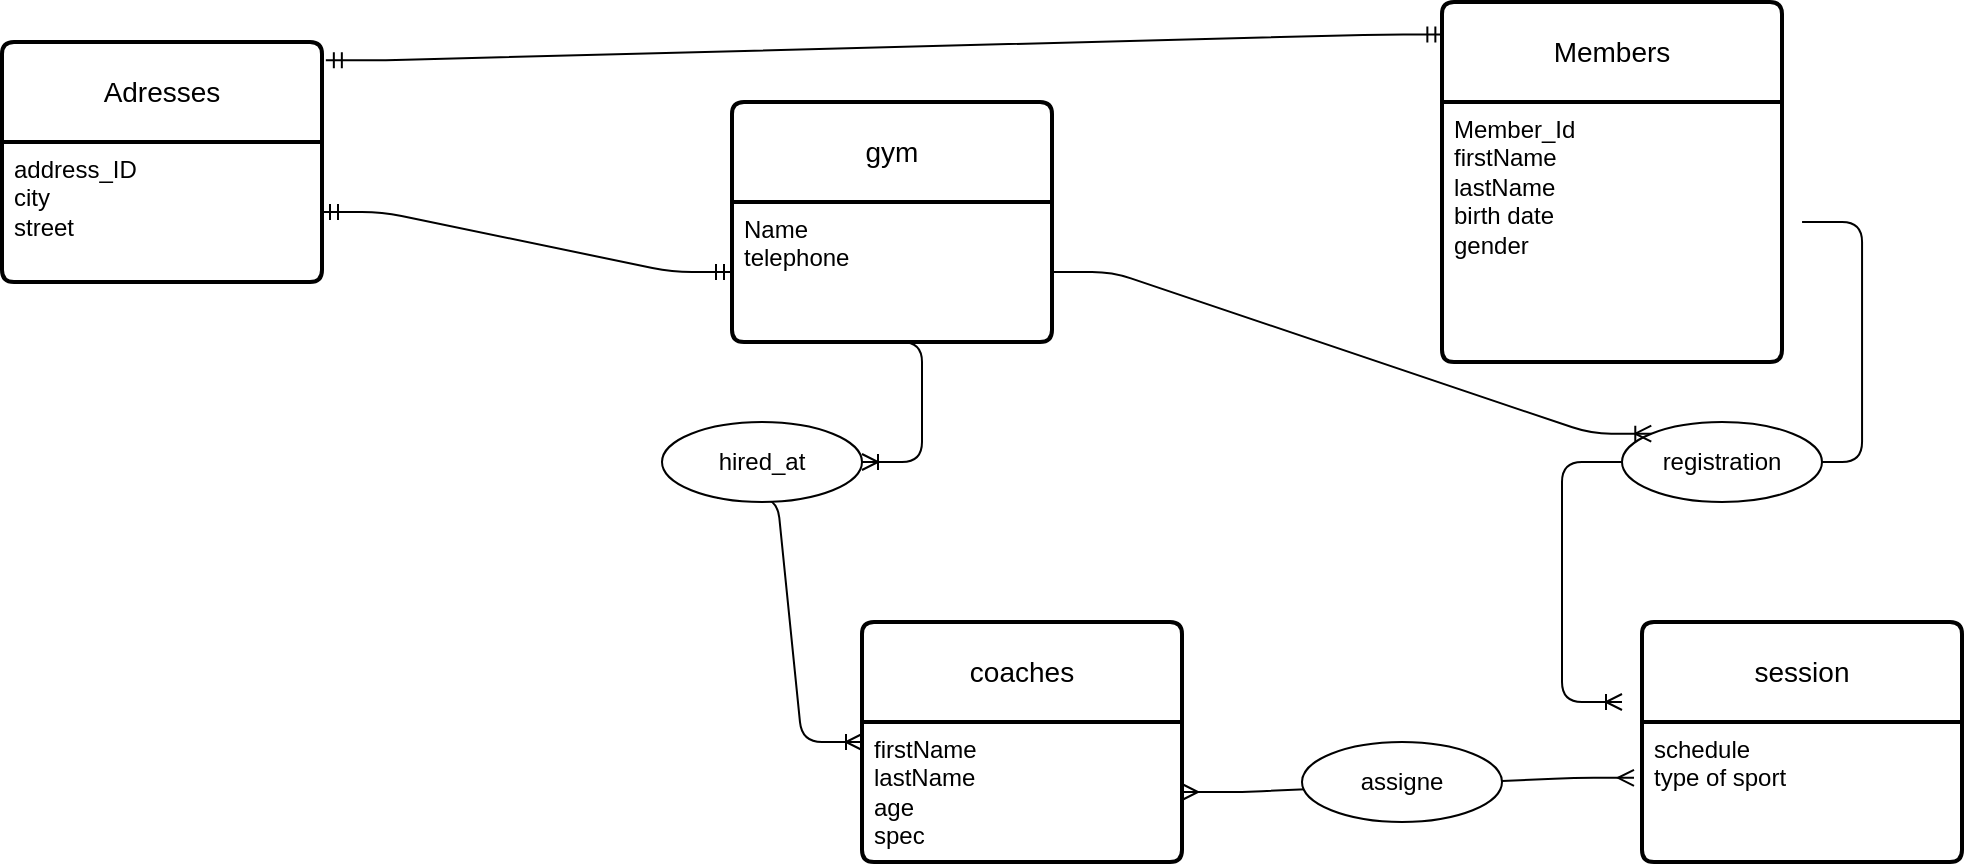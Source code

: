 <mxfile>
    <diagram id="Q6YxJFcCoJ52kfqKmuPy" name="Page-1">
        <mxGraphModel dx="1311" dy="585" grid="1" gridSize="10" guides="1" tooltips="1" connect="1" arrows="1" fold="1" page="1" pageScale="1" pageWidth="850" pageHeight="1100" math="0" shadow="0">
            <root>
                <mxCell id="0"/>
                <mxCell id="1" parent="0"/>
                <mxCell id="5" value="session" style="swimlane;childLayout=stackLayout;horizontal=1;startSize=50;horizontalStack=0;rounded=1;fontSize=14;fontStyle=0;strokeWidth=2;resizeParent=0;resizeLast=1;shadow=0;dashed=0;align=center;arcSize=4;whiteSpace=wrap;html=1;" vertex="1" parent="1">
                    <mxGeometry x="880" y="330" width="160" height="120" as="geometry"/>
                </mxCell>
                <mxCell id="27" value="" style="edgeStyle=entityRelationEdgeStyle;fontSize=12;html=1;endArrow=ERoneToMany;entryX=0.998;entryY=0.188;entryDx=0;entryDy=0;entryPerimeter=0;exitX=1.059;exitY=0.462;exitDx=0;exitDy=0;exitPerimeter=0;" edge="1" parent="5" source="8">
                    <mxGeometry width="100" height="100" relative="1" as="geometry">
                        <mxPoint x="82.9" y="314.08" as="sourcePoint"/>
                        <mxPoint x="-10.0" y="40.0" as="targetPoint"/>
                        <Array as="points">
                            <mxPoint x="-109.66" y="65.56"/>
                            <mxPoint x="-29.66" y="195.56"/>
                        </Array>
                    </mxGeometry>
                </mxCell>
                <mxCell id="6" value="schedule&lt;div&gt;type of sport&lt;/div&gt;" style="align=left;strokeColor=none;fillColor=none;spacingLeft=4;fontSize=12;verticalAlign=top;resizable=0;rotatable=0;part=1;html=1;" vertex="1" parent="5">
                    <mxGeometry y="50" width="160" height="70" as="geometry"/>
                </mxCell>
                <mxCell id="7" value="Members" style="swimlane;childLayout=stackLayout;horizontal=1;startSize=50;horizontalStack=0;rounded=1;fontSize=14;fontStyle=0;strokeWidth=2;resizeParent=0;resizeLast=1;shadow=0;dashed=0;align=center;arcSize=4;whiteSpace=wrap;html=1;" vertex="1" parent="1">
                    <mxGeometry x="780" y="20" width="170" height="180" as="geometry"/>
                </mxCell>
                <mxCell id="8" value="Member_Id&lt;div&gt;firstName&lt;/div&gt;&lt;div&gt;lastName&lt;/div&gt;&lt;div&gt;birth date&lt;/div&gt;&lt;div&gt;gender&lt;/div&gt;" style="align=left;strokeColor=none;fillColor=none;spacingLeft=4;fontSize=12;verticalAlign=top;resizable=0;rotatable=0;part=1;html=1;" vertex="1" parent="7">
                    <mxGeometry y="50" width="170" height="130" as="geometry"/>
                </mxCell>
                <mxCell id="9" value="coaches" style="swimlane;childLayout=stackLayout;horizontal=1;startSize=50;horizontalStack=0;rounded=1;fontSize=14;fontStyle=0;strokeWidth=2;resizeParent=0;resizeLast=1;shadow=0;dashed=0;align=center;arcSize=4;whiteSpace=wrap;html=1;" vertex="1" parent="1">
                    <mxGeometry x="490" y="330" width="160" height="120" as="geometry"/>
                </mxCell>
                <mxCell id="10" value="firstName&lt;div&gt;lastName&lt;/div&gt;&lt;div&gt;age&lt;/div&gt;&lt;div&gt;spec&lt;/div&gt;" style="align=left;strokeColor=none;fillColor=none;spacingLeft=4;fontSize=12;verticalAlign=top;resizable=0;rotatable=0;part=1;html=1;" vertex="1" parent="9">
                    <mxGeometry y="50" width="160" height="70" as="geometry"/>
                </mxCell>
                <mxCell id="15" value="gym" style="swimlane;childLayout=stackLayout;horizontal=1;startSize=50;horizontalStack=0;rounded=1;fontSize=14;fontStyle=0;strokeWidth=2;resizeParent=0;resizeLast=1;shadow=0;dashed=0;align=center;arcSize=4;whiteSpace=wrap;html=1;" vertex="1" parent="1">
                    <mxGeometry x="425" y="70" width="160" height="120" as="geometry"/>
                </mxCell>
                <mxCell id="16" value="Name&lt;div&gt;&lt;span style=&quot;background-color: transparent;&quot;&gt;telephone&lt;/span&gt;&lt;br&gt;&lt;/div&gt;" style="align=left;strokeColor=none;fillColor=none;spacingLeft=4;fontSize=12;verticalAlign=top;resizable=0;rotatable=0;part=1;html=1;" vertex="1" parent="15">
                    <mxGeometry y="50" width="160" height="70" as="geometry"/>
                </mxCell>
                <mxCell id="23" value="Adresses" style="swimlane;childLayout=stackLayout;horizontal=1;startSize=50;horizontalStack=0;rounded=1;fontSize=14;fontStyle=0;strokeWidth=2;resizeParent=0;resizeLast=1;shadow=0;dashed=0;align=center;arcSize=4;whiteSpace=wrap;html=1;" vertex="1" parent="1">
                    <mxGeometry x="60" y="40" width="160" height="120" as="geometry"/>
                </mxCell>
                <mxCell id="24" value="&lt;div&gt;address_ID&lt;/div&gt;city&lt;div&gt;&lt;div&gt;street&lt;/div&gt;&lt;/div&gt;" style="align=left;strokeColor=none;fillColor=none;spacingLeft=4;fontSize=12;verticalAlign=top;resizable=0;rotatable=0;part=1;html=1;" vertex="1" parent="23">
                    <mxGeometry y="50" width="160" height="70" as="geometry"/>
                </mxCell>
                <mxCell id="29" value="" style="edgeStyle=entityRelationEdgeStyle;fontSize=12;html=1;endArrow=ERmany;startArrow=ERmany;entryX=-0.025;entryY=0.399;entryDx=0;entryDy=0;entryPerimeter=0;" edge="1" parent="1" source="10" target="6">
                    <mxGeometry width="100" height="100" relative="1" as="geometry">
                        <mxPoint x="660" y="420" as="sourcePoint"/>
                        <mxPoint x="760" y="320" as="targetPoint"/>
                    </mxGeometry>
                </mxCell>
                <mxCell id="30" value="registration" style="ellipse;whiteSpace=wrap;html=1;align=center;" vertex="1" parent="1">
                    <mxGeometry x="870" y="230" width="100" height="40" as="geometry"/>
                </mxCell>
                <mxCell id="31" value="assigne" style="ellipse;whiteSpace=wrap;html=1;align=center;" vertex="1" parent="1">
                    <mxGeometry x="710" y="390" width="100" height="40" as="geometry"/>
                </mxCell>
                <mxCell id="33" value="" style="edgeStyle=entityRelationEdgeStyle;fontSize=12;html=1;endArrow=ERmandOne;startArrow=ERmandOne;exitX=1;exitY=0.5;exitDx=0;exitDy=0;entryX=0;entryY=0.5;entryDx=0;entryDy=0;" edge="1" parent="1" source="24" target="16">
                    <mxGeometry width="100" height="100" relative="1" as="geometry">
                        <mxPoint x="280" y="150" as="sourcePoint"/>
                        <mxPoint x="380" y="50" as="targetPoint"/>
                    </mxGeometry>
                </mxCell>
                <mxCell id="34" value="" style="edgeStyle=entityRelationEdgeStyle;fontSize=12;html=1;endArrow=ERoneToMany;exitX=1;exitY=0.5;exitDx=0;exitDy=0;entryX=0;entryY=0;entryDx=0;entryDy=0;" edge="1" parent="1" source="16" target="30">
                    <mxGeometry width="100" height="100" relative="1" as="geometry">
                        <mxPoint x="690" y="97.5" as="sourcePoint"/>
                        <mxPoint x="780" y="120" as="targetPoint"/>
                    </mxGeometry>
                </mxCell>
                <mxCell id="36" value="" style="edgeStyle=entityRelationEdgeStyle;fontSize=12;html=1;endArrow=ERoneToMany;exitX=0.25;exitY=1;exitDx=0;exitDy=0;" edge="1" parent="1" source="38" target="9">
                    <mxGeometry width="100" height="100" relative="1" as="geometry">
                        <mxPoint x="330" y="280" as="sourcePoint"/>
                        <mxPoint x="430" y="180" as="targetPoint"/>
                    </mxGeometry>
                </mxCell>
                <mxCell id="37" value="" style="edgeStyle=entityRelationEdgeStyle;fontSize=12;html=1;endArrow=ERoneToMany;exitX=0.25;exitY=1;exitDx=0;exitDy=0;" edge="1" parent="1" source="16" target="38">
                    <mxGeometry width="100" height="100" relative="1" as="geometry">
                        <mxPoint x="470" y="150" as="sourcePoint"/>
                        <mxPoint x="490" y="390" as="targetPoint"/>
                    </mxGeometry>
                </mxCell>
                <mxCell id="38" value="hired_at" style="ellipse;whiteSpace=wrap;html=1;align=center;" vertex="1" parent="1">
                    <mxGeometry x="390" y="230" width="100" height="40" as="geometry"/>
                </mxCell>
                <mxCell id="40" value="" style="edgeStyle=entityRelationEdgeStyle;fontSize=12;html=1;endArrow=ERmandOne;startArrow=ERmandOne;exitX=1.012;exitY=0.076;exitDx=0;exitDy=0;exitPerimeter=0;entryX=0.004;entryY=0.09;entryDx=0;entryDy=0;entryPerimeter=0;" edge="1" parent="1" source="23" target="7">
                    <mxGeometry width="100" height="100" relative="1" as="geometry">
                        <mxPoint x="370" y="290" as="sourcePoint"/>
                        <mxPoint x="470" y="190" as="targetPoint"/>
                    </mxGeometry>
                </mxCell>
            </root>
        </mxGraphModel>
    </diagram>
</mxfile>